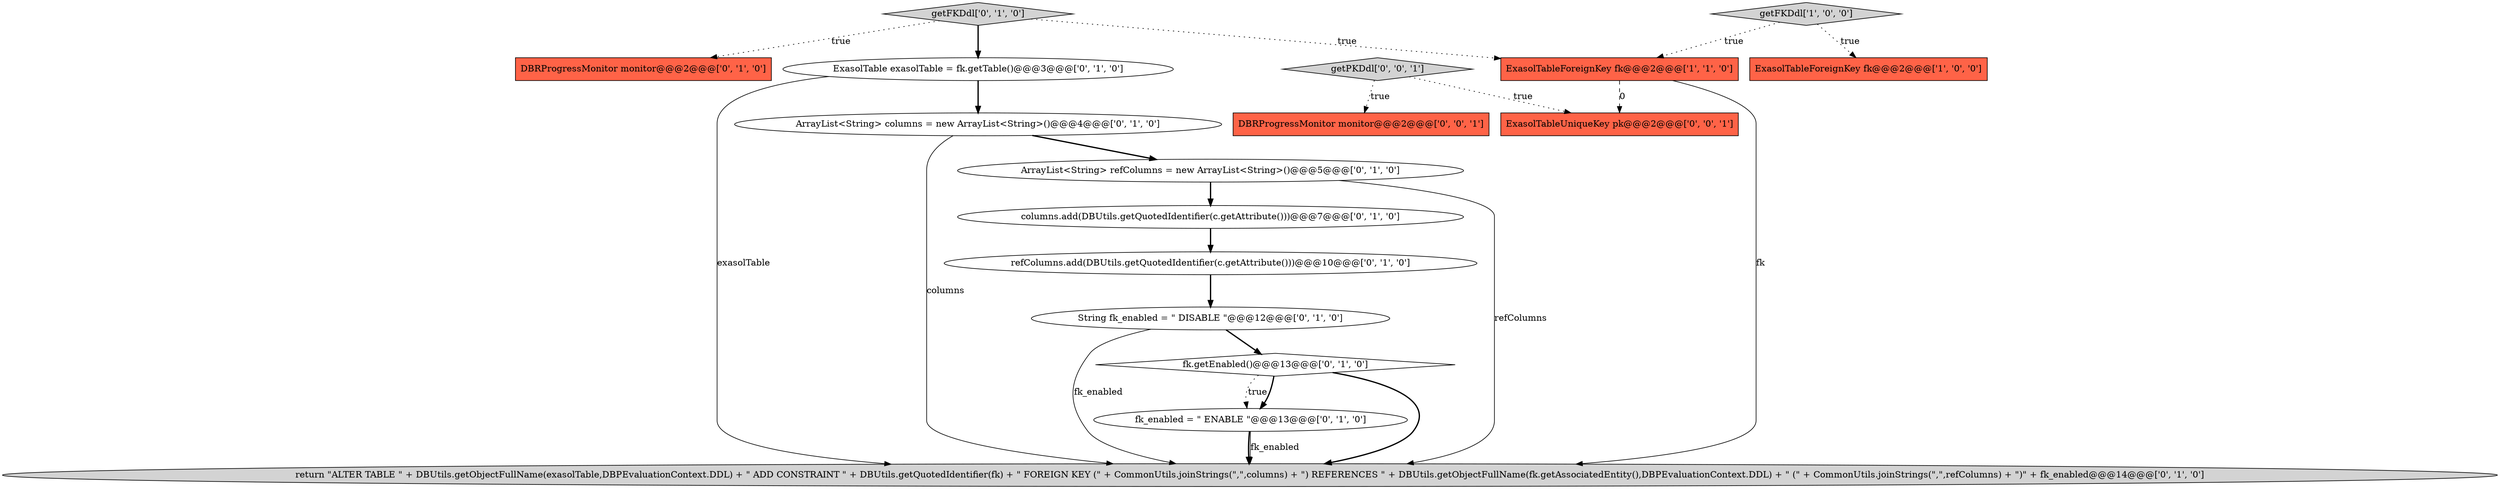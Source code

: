 digraph {
11 [style = filled, label = "ExasolTable exasolTable = fk.getTable()@@@3@@@['0', '1', '0']", fillcolor = white, shape = ellipse image = "AAA0AAABBB2BBB"];
5 [style = filled, label = "fk_enabled = \" ENABLE \"@@@13@@@['0', '1', '0']", fillcolor = white, shape = ellipse image = "AAA0AAABBB2BBB"];
0 [style = filled, label = "ExasolTableForeignKey fk@@@2@@@['1', '0', '0']", fillcolor = tomato, shape = box image = "AAA0AAABBB1BBB"];
9 [style = filled, label = "refColumns.add(DBUtils.getQuotedIdentifier(c.getAttribute()))@@@10@@@['0', '1', '0']", fillcolor = white, shape = ellipse image = "AAA1AAABBB2BBB"];
7 [style = filled, label = "return \"ALTER TABLE \" + DBUtils.getObjectFullName(exasolTable,DBPEvaluationContext.DDL) + \" ADD CONSTRAINT \" + DBUtils.getQuotedIdentifier(fk) + \" FOREIGN KEY (\" + CommonUtils.joinStrings(\",\",columns) + \") REFERENCES \" + DBUtils.getObjectFullName(fk.getAssociatedEntity(),DBPEvaluationContext.DDL) + \" (\" + CommonUtils.joinStrings(\",\",refColumns) + \")\" + fk_enabled@@@14@@@['0', '1', '0']", fillcolor = lightgray, shape = ellipse image = "AAA1AAABBB2BBB"];
10 [style = filled, label = "String fk_enabled = \" DISABLE \"@@@12@@@['0', '1', '0']", fillcolor = white, shape = ellipse image = "AAA0AAABBB2BBB"];
4 [style = filled, label = "getFKDdl['0', '1', '0']", fillcolor = lightgray, shape = diamond image = "AAA0AAABBB2BBB"];
13 [style = filled, label = "fk.getEnabled()@@@13@@@['0', '1', '0']", fillcolor = white, shape = diamond image = "AAA0AAABBB2BBB"];
3 [style = filled, label = "DBRProgressMonitor monitor@@@2@@@['0', '1', '0']", fillcolor = tomato, shape = box image = "AAA0AAABBB2BBB"];
2 [style = filled, label = "ExasolTableForeignKey fk@@@2@@@['1', '1', '0']", fillcolor = tomato, shape = box image = "AAA0AAABBB1BBB"];
15 [style = filled, label = "DBRProgressMonitor monitor@@@2@@@['0', '0', '1']", fillcolor = tomato, shape = box image = "AAA0AAABBB3BBB"];
8 [style = filled, label = "ArrayList<String> refColumns = new ArrayList<String>()@@@5@@@['0', '1', '0']", fillcolor = white, shape = ellipse image = "AAA1AAABBB2BBB"];
16 [style = filled, label = "ExasolTableUniqueKey pk@@@2@@@['0', '0', '1']", fillcolor = tomato, shape = box image = "AAA0AAABBB3BBB"];
14 [style = filled, label = "getPKDdl['0', '0', '1']", fillcolor = lightgray, shape = diamond image = "AAA0AAABBB3BBB"];
6 [style = filled, label = "ArrayList<String> columns = new ArrayList<String>()@@@4@@@['0', '1', '0']", fillcolor = white, shape = ellipse image = "AAA0AAABBB2BBB"];
12 [style = filled, label = "columns.add(DBUtils.getQuotedIdentifier(c.getAttribute()))@@@7@@@['0', '1', '0']", fillcolor = white, shape = ellipse image = "AAA1AAABBB2BBB"];
1 [style = filled, label = "getFKDdl['1', '0', '0']", fillcolor = lightgray, shape = diamond image = "AAA0AAABBB1BBB"];
10->7 [style = solid, label="fk_enabled"];
5->7 [style = bold, label=""];
13->7 [style = bold, label=""];
8->12 [style = bold, label=""];
4->3 [style = dotted, label="true"];
1->0 [style = dotted, label="true"];
6->7 [style = solid, label="columns"];
4->11 [style = bold, label=""];
8->7 [style = solid, label="refColumns"];
14->16 [style = dotted, label="true"];
5->7 [style = solid, label="fk_enabled"];
11->6 [style = bold, label=""];
6->8 [style = bold, label=""];
12->9 [style = bold, label=""];
2->16 [style = dashed, label="0"];
14->15 [style = dotted, label="true"];
10->13 [style = bold, label=""];
1->2 [style = dotted, label="true"];
13->5 [style = dotted, label="true"];
2->7 [style = solid, label="fk"];
13->5 [style = bold, label=""];
11->7 [style = solid, label="exasolTable"];
9->10 [style = bold, label=""];
4->2 [style = dotted, label="true"];
}
